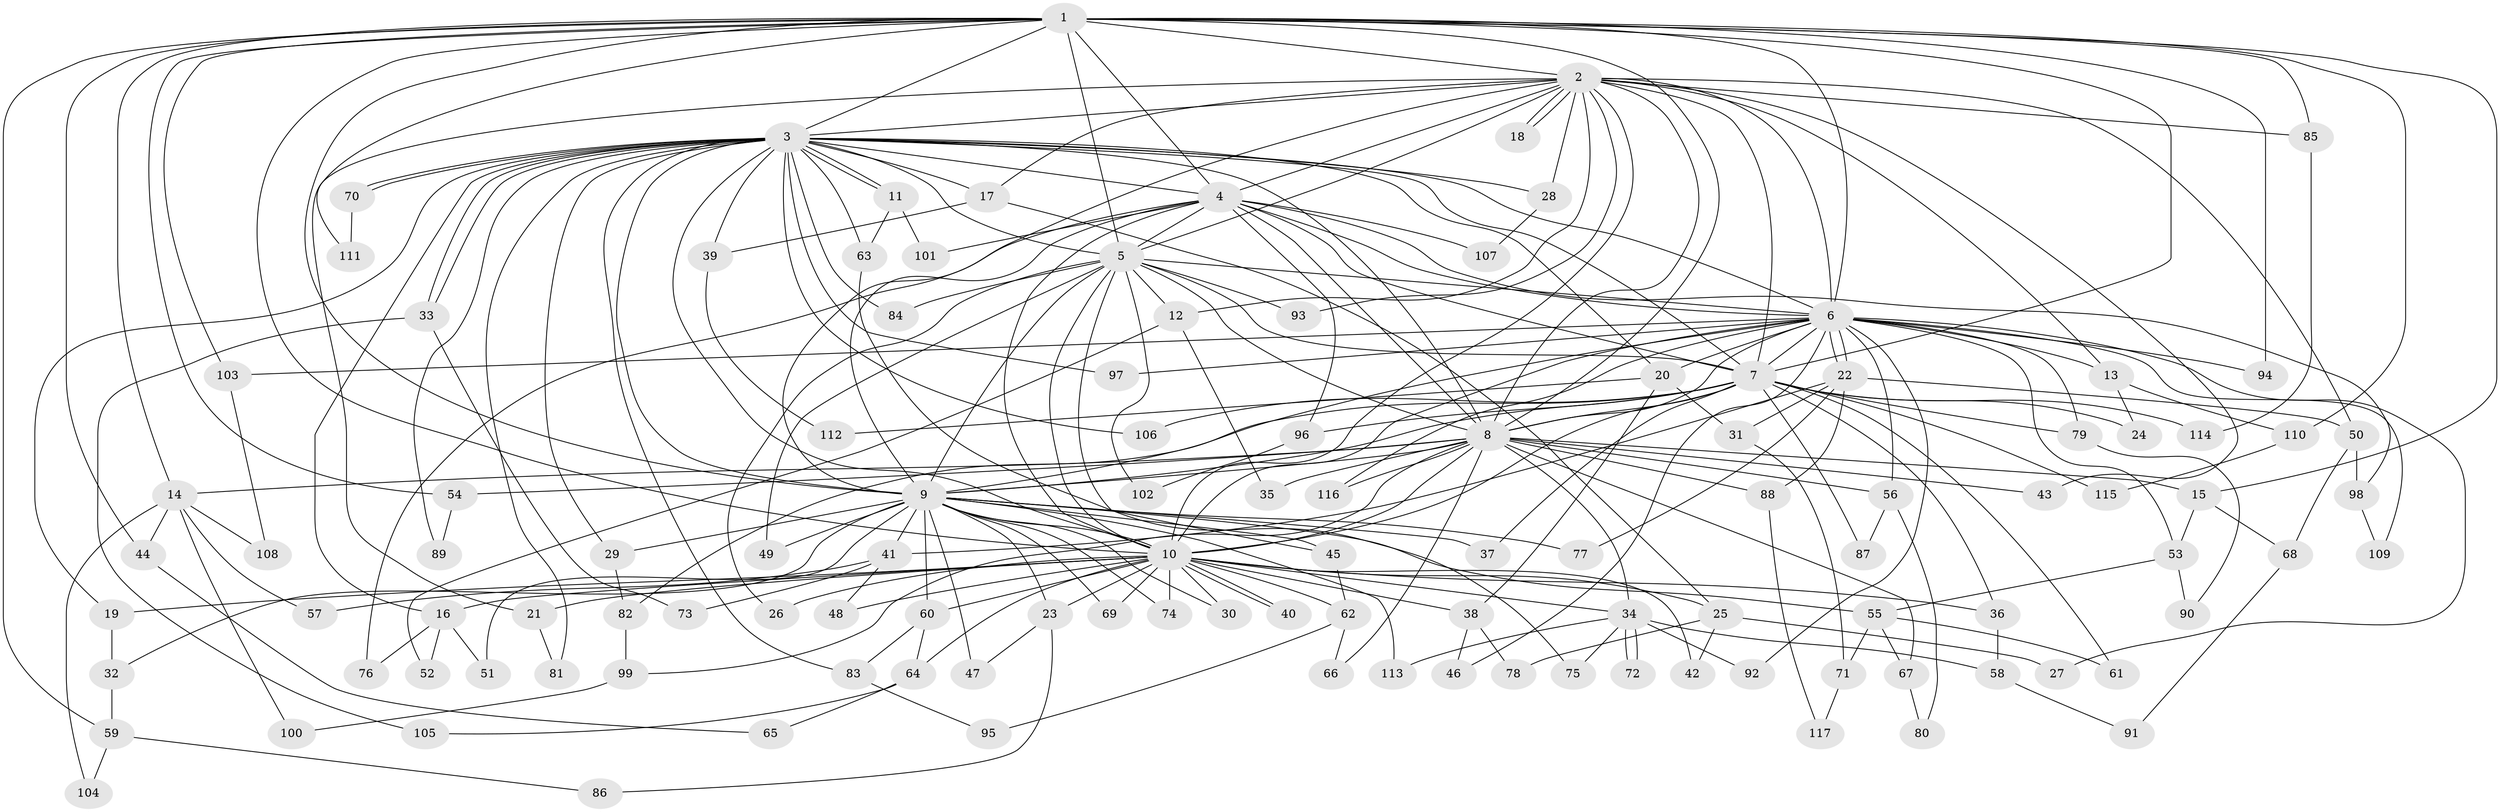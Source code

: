 // Generated by graph-tools (version 1.1) at 2025/14/03/09/25 04:14:13]
// undirected, 117 vertices, 259 edges
graph export_dot {
graph [start="1"]
  node [color=gray90,style=filled];
  1;
  2;
  3;
  4;
  5;
  6;
  7;
  8;
  9;
  10;
  11;
  12;
  13;
  14;
  15;
  16;
  17;
  18;
  19;
  20;
  21;
  22;
  23;
  24;
  25;
  26;
  27;
  28;
  29;
  30;
  31;
  32;
  33;
  34;
  35;
  36;
  37;
  38;
  39;
  40;
  41;
  42;
  43;
  44;
  45;
  46;
  47;
  48;
  49;
  50;
  51;
  52;
  53;
  54;
  55;
  56;
  57;
  58;
  59;
  60;
  61;
  62;
  63;
  64;
  65;
  66;
  67;
  68;
  69;
  70;
  71;
  72;
  73;
  74;
  75;
  76;
  77;
  78;
  79;
  80;
  81;
  82;
  83;
  84;
  85;
  86;
  87;
  88;
  89;
  90;
  91;
  92;
  93;
  94;
  95;
  96;
  97;
  98;
  99;
  100;
  101;
  102;
  103;
  104;
  105;
  106;
  107;
  108;
  109;
  110;
  111;
  112;
  113;
  114;
  115;
  116;
  117;
  1 -- 2;
  1 -- 3;
  1 -- 4;
  1 -- 5;
  1 -- 6;
  1 -- 7;
  1 -- 8;
  1 -- 9;
  1 -- 10;
  1 -- 14;
  1 -- 15;
  1 -- 44;
  1 -- 54;
  1 -- 59;
  1 -- 85;
  1 -- 94;
  1 -- 103;
  1 -- 110;
  1 -- 111;
  2 -- 3;
  2 -- 4;
  2 -- 5;
  2 -- 6;
  2 -- 7;
  2 -- 8;
  2 -- 9;
  2 -- 10;
  2 -- 12;
  2 -- 13;
  2 -- 17;
  2 -- 18;
  2 -- 18;
  2 -- 21;
  2 -- 28;
  2 -- 43;
  2 -- 50;
  2 -- 85;
  2 -- 93;
  3 -- 4;
  3 -- 5;
  3 -- 6;
  3 -- 7;
  3 -- 8;
  3 -- 9;
  3 -- 10;
  3 -- 11;
  3 -- 11;
  3 -- 16;
  3 -- 17;
  3 -- 19;
  3 -- 20;
  3 -- 28;
  3 -- 29;
  3 -- 33;
  3 -- 33;
  3 -- 39;
  3 -- 63;
  3 -- 70;
  3 -- 70;
  3 -- 81;
  3 -- 83;
  3 -- 84;
  3 -- 89;
  3 -- 97;
  3 -- 106;
  4 -- 5;
  4 -- 6;
  4 -- 7;
  4 -- 8;
  4 -- 9;
  4 -- 10;
  4 -- 76;
  4 -- 96;
  4 -- 98;
  4 -- 101;
  4 -- 107;
  5 -- 6;
  5 -- 7;
  5 -- 8;
  5 -- 9;
  5 -- 10;
  5 -- 12;
  5 -- 26;
  5 -- 45;
  5 -- 49;
  5 -- 84;
  5 -- 93;
  5 -- 102;
  6 -- 7;
  6 -- 8;
  6 -- 9;
  6 -- 10;
  6 -- 13;
  6 -- 20;
  6 -- 22;
  6 -- 22;
  6 -- 27;
  6 -- 46;
  6 -- 53;
  6 -- 56;
  6 -- 79;
  6 -- 92;
  6 -- 94;
  6 -- 97;
  6 -- 103;
  6 -- 109;
  6 -- 116;
  7 -- 8;
  7 -- 9;
  7 -- 10;
  7 -- 24;
  7 -- 36;
  7 -- 37;
  7 -- 61;
  7 -- 79;
  7 -- 82;
  7 -- 87;
  7 -- 96;
  7 -- 106;
  7 -- 114;
  7 -- 115;
  8 -- 9;
  8 -- 10;
  8 -- 14;
  8 -- 15;
  8 -- 34;
  8 -- 35;
  8 -- 43;
  8 -- 54;
  8 -- 56;
  8 -- 66;
  8 -- 67;
  8 -- 88;
  8 -- 99;
  8 -- 116;
  9 -- 10;
  9 -- 23;
  9 -- 29;
  9 -- 30;
  9 -- 32;
  9 -- 37;
  9 -- 41;
  9 -- 45;
  9 -- 47;
  9 -- 49;
  9 -- 51;
  9 -- 55;
  9 -- 60;
  9 -- 69;
  9 -- 74;
  9 -- 77;
  9 -- 113;
  10 -- 16;
  10 -- 19;
  10 -- 21;
  10 -- 23;
  10 -- 25;
  10 -- 26;
  10 -- 30;
  10 -- 34;
  10 -- 36;
  10 -- 38;
  10 -- 40;
  10 -- 40;
  10 -- 42;
  10 -- 48;
  10 -- 60;
  10 -- 62;
  10 -- 64;
  10 -- 69;
  10 -- 74;
  11 -- 63;
  11 -- 101;
  12 -- 35;
  12 -- 52;
  13 -- 24;
  13 -- 110;
  14 -- 44;
  14 -- 57;
  14 -- 100;
  14 -- 104;
  14 -- 108;
  15 -- 53;
  15 -- 68;
  16 -- 51;
  16 -- 52;
  16 -- 76;
  17 -- 25;
  17 -- 39;
  19 -- 32;
  20 -- 31;
  20 -- 38;
  20 -- 112;
  21 -- 81;
  22 -- 31;
  22 -- 41;
  22 -- 50;
  22 -- 77;
  22 -- 88;
  23 -- 47;
  23 -- 86;
  25 -- 27;
  25 -- 42;
  25 -- 78;
  28 -- 107;
  29 -- 82;
  31 -- 71;
  32 -- 59;
  33 -- 73;
  33 -- 105;
  34 -- 58;
  34 -- 72;
  34 -- 72;
  34 -- 75;
  34 -- 92;
  34 -- 113;
  36 -- 58;
  38 -- 46;
  38 -- 78;
  39 -- 112;
  41 -- 48;
  41 -- 57;
  41 -- 73;
  44 -- 65;
  45 -- 62;
  50 -- 68;
  50 -- 98;
  53 -- 55;
  53 -- 90;
  54 -- 89;
  55 -- 61;
  55 -- 67;
  55 -- 71;
  56 -- 80;
  56 -- 87;
  58 -- 91;
  59 -- 86;
  59 -- 104;
  60 -- 64;
  60 -- 83;
  62 -- 66;
  62 -- 95;
  63 -- 75;
  64 -- 65;
  64 -- 105;
  67 -- 80;
  68 -- 91;
  70 -- 111;
  71 -- 117;
  79 -- 90;
  82 -- 99;
  83 -- 95;
  85 -- 114;
  88 -- 117;
  96 -- 102;
  98 -- 109;
  99 -- 100;
  103 -- 108;
  110 -- 115;
}
